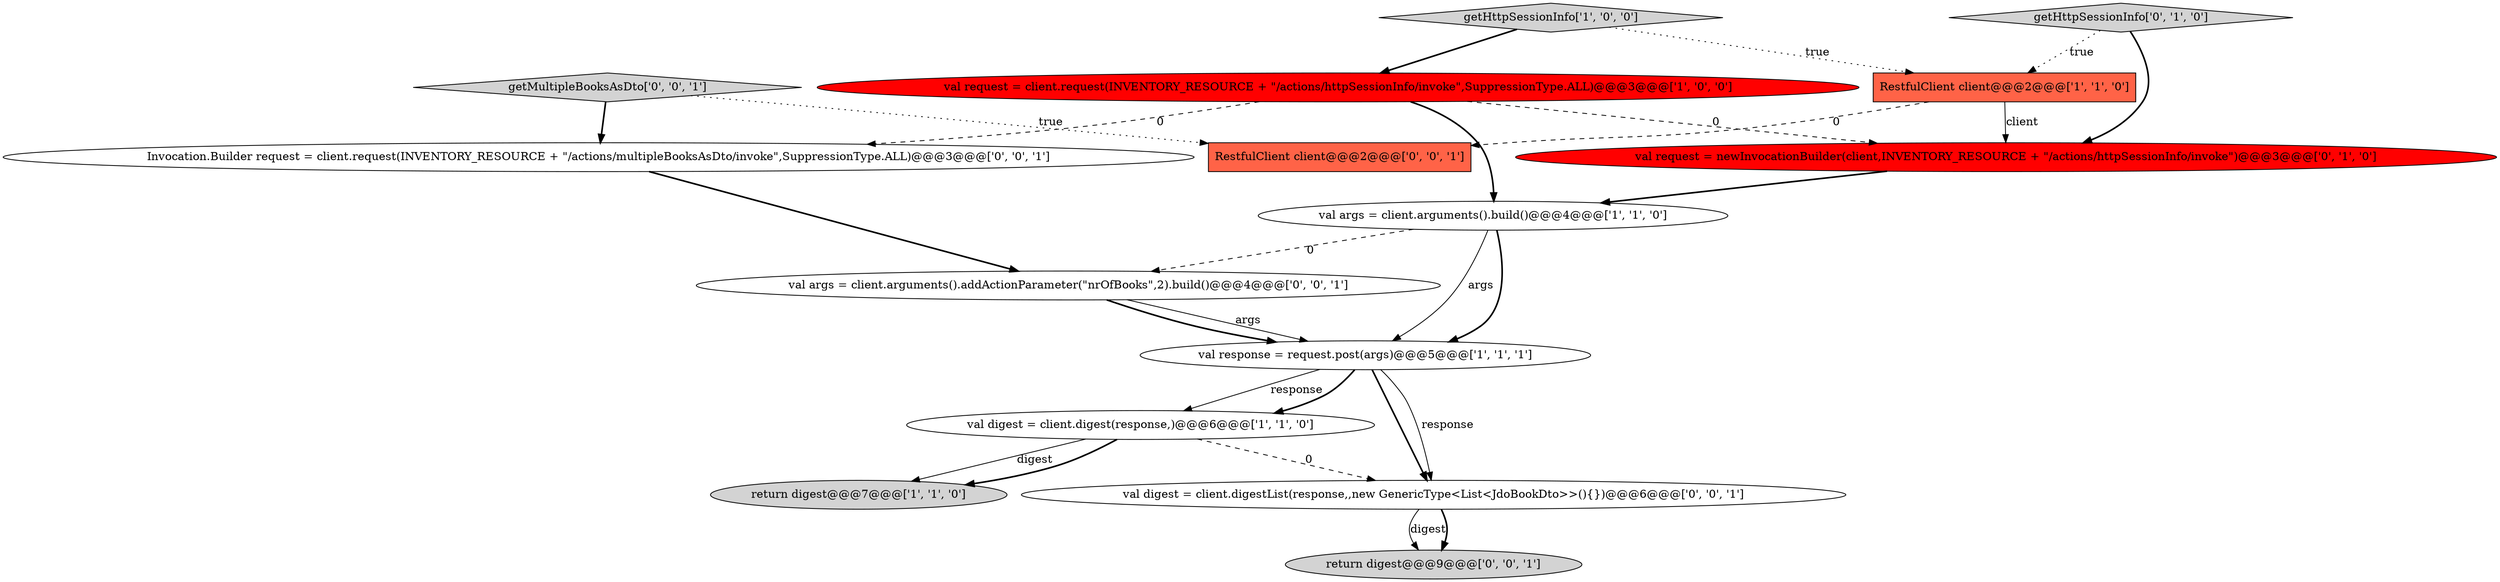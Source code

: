 digraph {
13 [style = filled, label = "val digest = client.digestList(response,,new GenericType<List<JdoBookDto>>(){})@@@6@@@['0', '0', '1']", fillcolor = white, shape = ellipse image = "AAA0AAABBB3BBB"];
4 [style = filled, label = "getHttpSessionInfo['1', '0', '0']", fillcolor = lightgray, shape = diamond image = "AAA0AAABBB1BBB"];
11 [style = filled, label = "Invocation.Builder request = client.request(INVENTORY_RESOURCE + \"/actions/multipleBooksAsDto/invoke\",SuppressionType.ALL)@@@3@@@['0', '0', '1']", fillcolor = white, shape = ellipse image = "AAA0AAABBB3BBB"];
12 [style = filled, label = "RestfulClient client@@@2@@@['0', '0', '1']", fillcolor = tomato, shape = box image = "AAA0AAABBB3BBB"];
2 [style = filled, label = "RestfulClient client@@@2@@@['1', '1', '0']", fillcolor = tomato, shape = box image = "AAA0AAABBB1BBB"];
0 [style = filled, label = "val digest = client.digest(response,)@@@6@@@['1', '1', '0']", fillcolor = white, shape = ellipse image = "AAA0AAABBB1BBB"];
14 [style = filled, label = "return digest@@@9@@@['0', '0', '1']", fillcolor = lightgray, shape = ellipse image = "AAA0AAABBB3BBB"];
1 [style = filled, label = "return digest@@@7@@@['1', '1', '0']", fillcolor = lightgray, shape = ellipse image = "AAA0AAABBB1BBB"];
6 [style = filled, label = "val response = request.post(args)@@@5@@@['1', '1', '1']", fillcolor = white, shape = ellipse image = "AAA0AAABBB1BBB"];
10 [style = filled, label = "getMultipleBooksAsDto['0', '0', '1']", fillcolor = lightgray, shape = diamond image = "AAA0AAABBB3BBB"];
9 [style = filled, label = "val args = client.arguments().addActionParameter(\"nrOfBooks\",2).build()@@@4@@@['0', '0', '1']", fillcolor = white, shape = ellipse image = "AAA0AAABBB3BBB"];
3 [style = filled, label = "val request = client.request(INVENTORY_RESOURCE + \"/actions/httpSessionInfo/invoke\",SuppressionType.ALL)@@@3@@@['1', '0', '0']", fillcolor = red, shape = ellipse image = "AAA1AAABBB1BBB"];
8 [style = filled, label = "val request = newInvocationBuilder(client,INVENTORY_RESOURCE + \"/actions/httpSessionInfo/invoke\")@@@3@@@['0', '1', '0']", fillcolor = red, shape = ellipse image = "AAA1AAABBB2BBB"];
7 [style = filled, label = "getHttpSessionInfo['0', '1', '0']", fillcolor = lightgray, shape = diamond image = "AAA0AAABBB2BBB"];
5 [style = filled, label = "val args = client.arguments().build()@@@4@@@['1', '1', '0']", fillcolor = white, shape = ellipse image = "AAA0AAABBB1BBB"];
13->14 [style = solid, label="digest"];
4->3 [style = bold, label=""];
6->0 [style = solid, label="response"];
7->2 [style = dotted, label="true"];
10->12 [style = dotted, label="true"];
5->9 [style = dashed, label="0"];
6->0 [style = bold, label=""];
7->8 [style = bold, label=""];
11->9 [style = bold, label=""];
9->6 [style = solid, label="args"];
9->6 [style = bold, label=""];
2->12 [style = dashed, label="0"];
3->5 [style = bold, label=""];
0->1 [style = solid, label="digest"];
5->6 [style = bold, label=""];
8->5 [style = bold, label=""];
0->1 [style = bold, label=""];
6->13 [style = bold, label=""];
0->13 [style = dashed, label="0"];
6->13 [style = solid, label="response"];
5->6 [style = solid, label="args"];
3->8 [style = dashed, label="0"];
13->14 [style = bold, label=""];
4->2 [style = dotted, label="true"];
3->11 [style = dashed, label="0"];
2->8 [style = solid, label="client"];
10->11 [style = bold, label=""];
}
